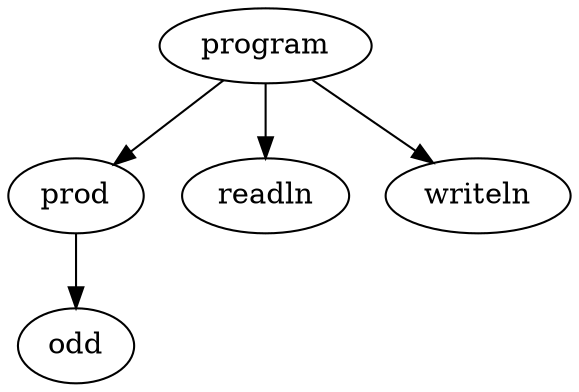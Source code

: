 digraph call_graph {
  program;
  prod -> odd;
  program -> prod;
  program -> readln;
  program -> writeln;
}
